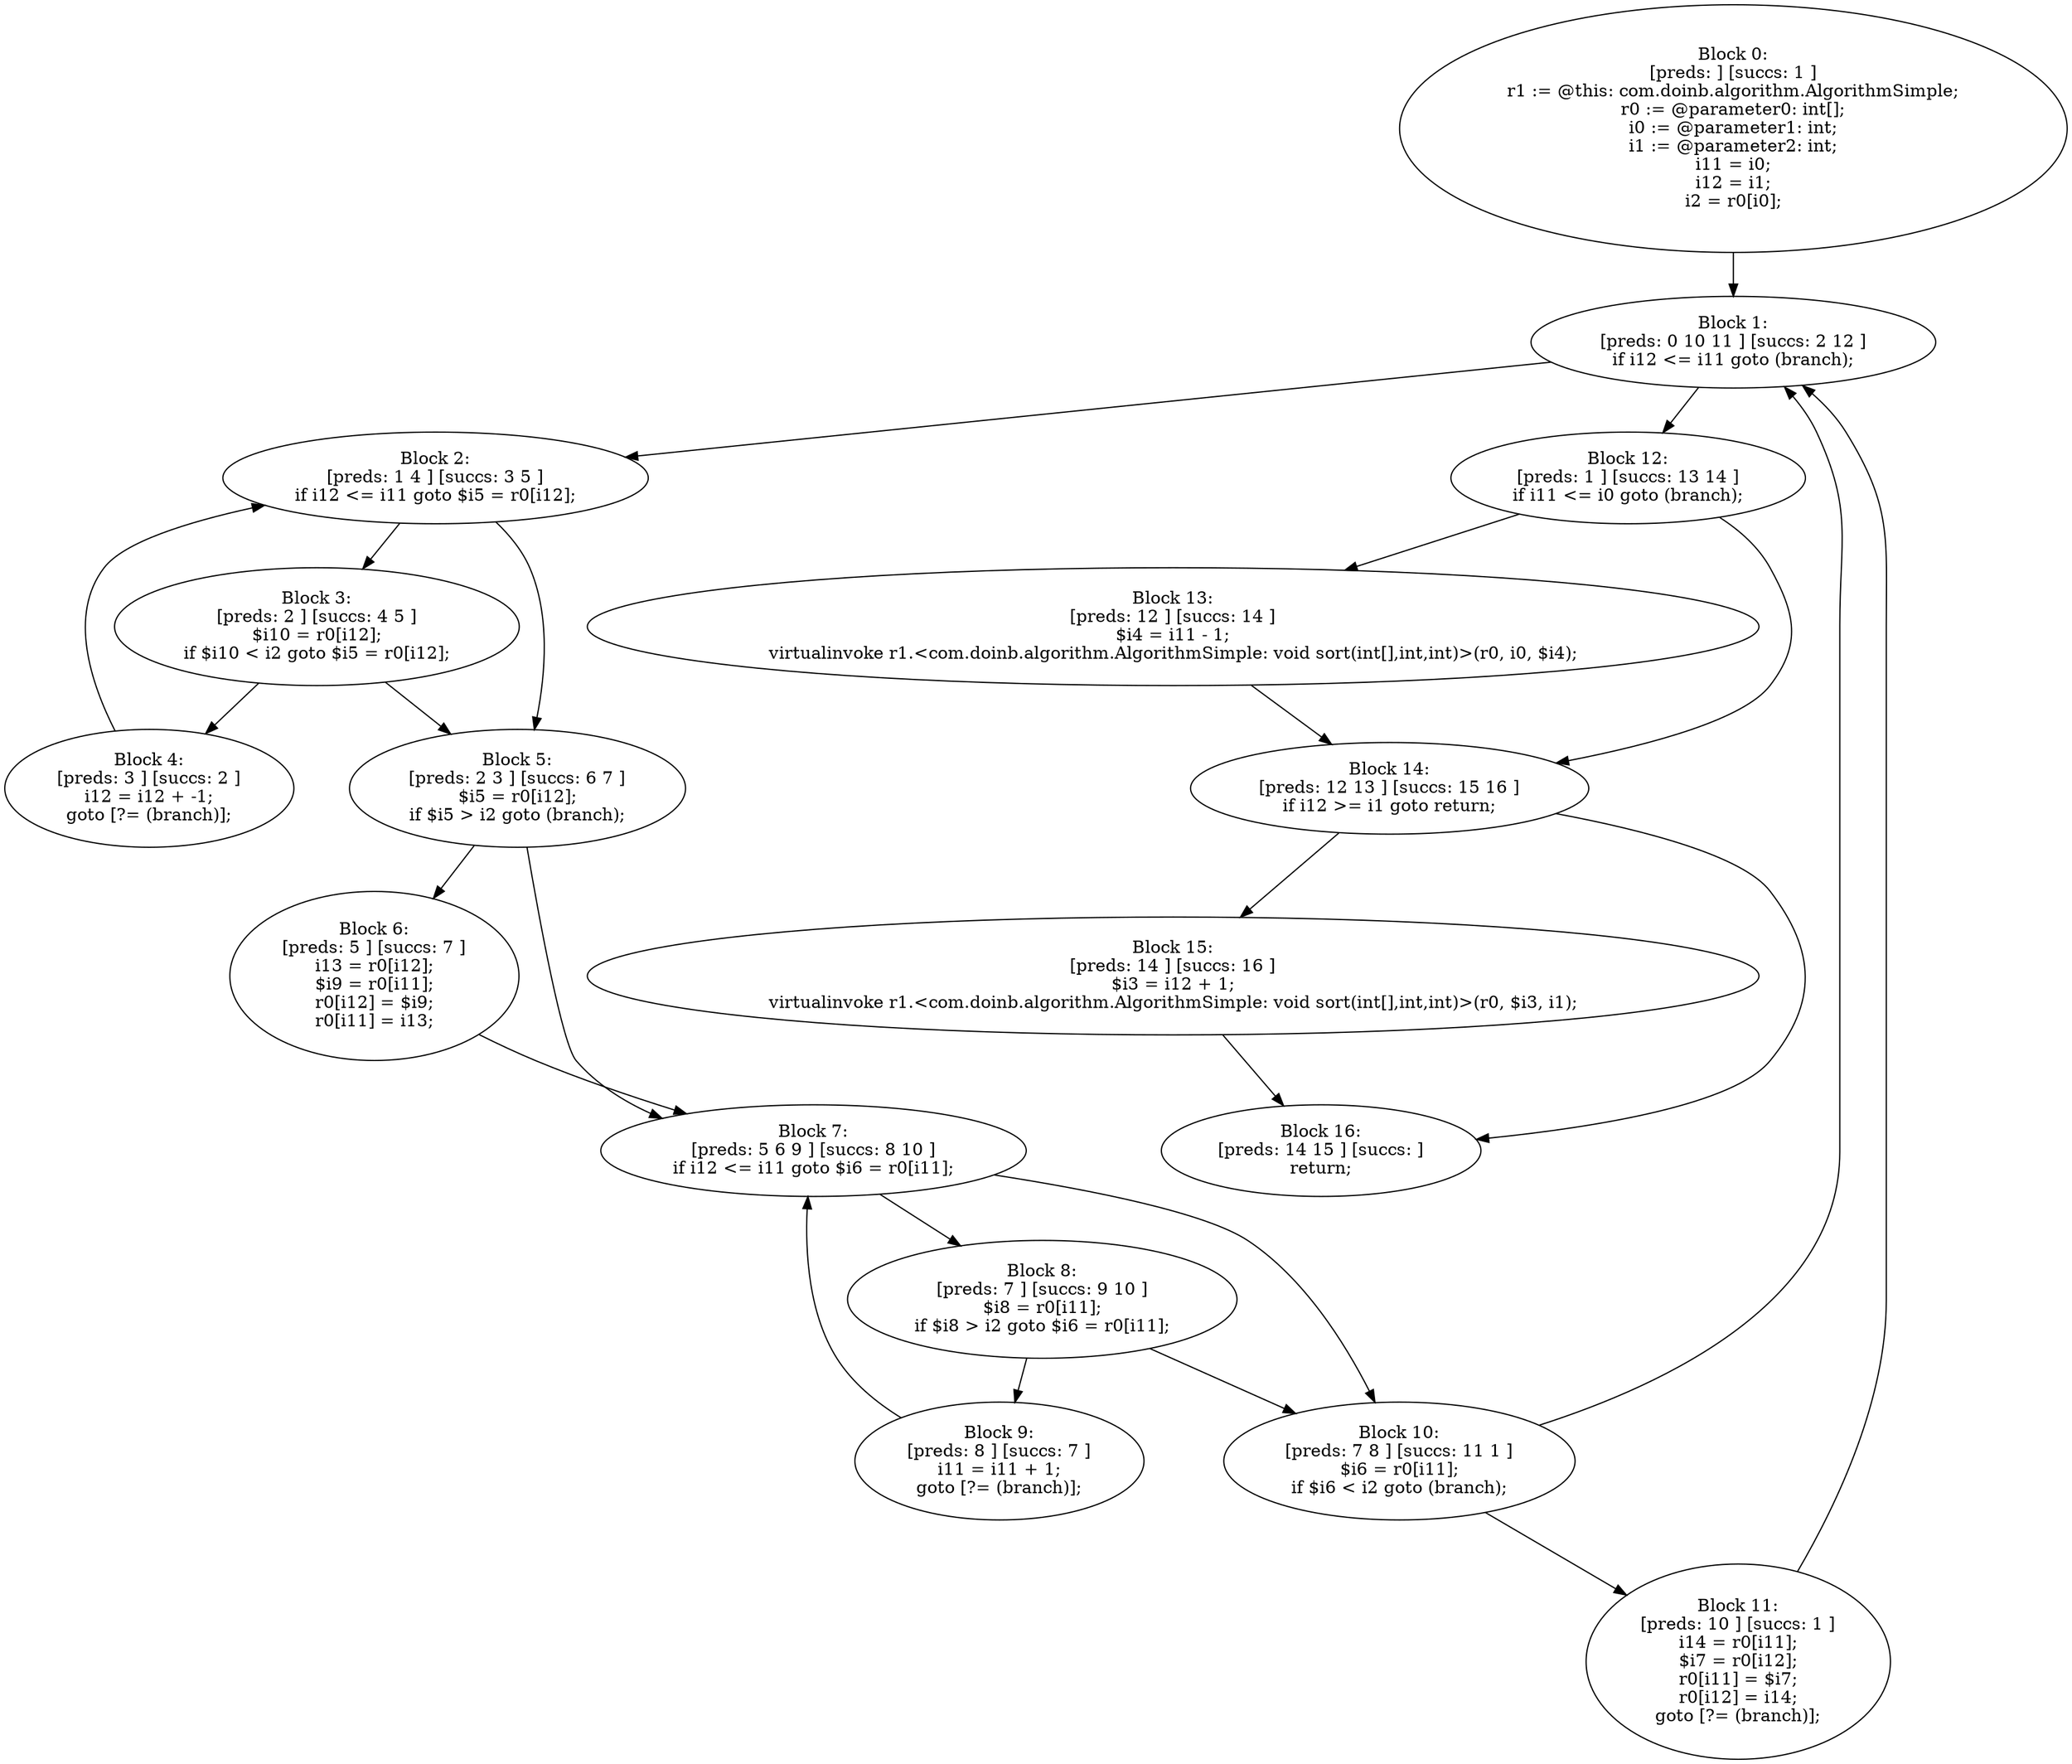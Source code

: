 digraph "unitGraph" {
    "Block 0:
[preds: ] [succs: 1 ]
r1 := @this: com.doinb.algorithm.AlgorithmSimple;
r0 := @parameter0: int[];
i0 := @parameter1: int;
i1 := @parameter2: int;
i11 = i0;
i12 = i1;
i2 = r0[i0];
"
    "Block 1:
[preds: 0 10 11 ] [succs: 2 12 ]
if i12 <= i11 goto (branch);
"
    "Block 2:
[preds: 1 4 ] [succs: 3 5 ]
if i12 <= i11 goto $i5 = r0[i12];
"
    "Block 3:
[preds: 2 ] [succs: 4 5 ]
$i10 = r0[i12];
if $i10 < i2 goto $i5 = r0[i12];
"
    "Block 4:
[preds: 3 ] [succs: 2 ]
i12 = i12 + -1;
goto [?= (branch)];
"
    "Block 5:
[preds: 2 3 ] [succs: 6 7 ]
$i5 = r0[i12];
if $i5 > i2 goto (branch);
"
    "Block 6:
[preds: 5 ] [succs: 7 ]
i13 = r0[i12];
$i9 = r0[i11];
r0[i12] = $i9;
r0[i11] = i13;
"
    "Block 7:
[preds: 5 6 9 ] [succs: 8 10 ]
if i12 <= i11 goto $i6 = r0[i11];
"
    "Block 8:
[preds: 7 ] [succs: 9 10 ]
$i8 = r0[i11];
if $i8 > i2 goto $i6 = r0[i11];
"
    "Block 9:
[preds: 8 ] [succs: 7 ]
i11 = i11 + 1;
goto [?= (branch)];
"
    "Block 10:
[preds: 7 8 ] [succs: 11 1 ]
$i6 = r0[i11];
if $i6 < i2 goto (branch);
"
    "Block 11:
[preds: 10 ] [succs: 1 ]
i14 = r0[i11];
$i7 = r0[i12];
r0[i11] = $i7;
r0[i12] = i14;
goto [?= (branch)];
"
    "Block 12:
[preds: 1 ] [succs: 13 14 ]
if i11 <= i0 goto (branch);
"
    "Block 13:
[preds: 12 ] [succs: 14 ]
$i4 = i11 - 1;
virtualinvoke r1.<com.doinb.algorithm.AlgorithmSimple: void sort(int[],int,int)>(r0, i0, $i4);
"
    "Block 14:
[preds: 12 13 ] [succs: 15 16 ]
if i12 >= i1 goto return;
"
    "Block 15:
[preds: 14 ] [succs: 16 ]
$i3 = i12 + 1;
virtualinvoke r1.<com.doinb.algorithm.AlgorithmSimple: void sort(int[],int,int)>(r0, $i3, i1);
"
    "Block 16:
[preds: 14 15 ] [succs: ]
return;
"
    "Block 0:
[preds: ] [succs: 1 ]
r1 := @this: com.doinb.algorithm.AlgorithmSimple;
r0 := @parameter0: int[];
i0 := @parameter1: int;
i1 := @parameter2: int;
i11 = i0;
i12 = i1;
i2 = r0[i0];
"->"Block 1:
[preds: 0 10 11 ] [succs: 2 12 ]
if i12 <= i11 goto (branch);
";
    "Block 1:
[preds: 0 10 11 ] [succs: 2 12 ]
if i12 <= i11 goto (branch);
"->"Block 2:
[preds: 1 4 ] [succs: 3 5 ]
if i12 <= i11 goto $i5 = r0[i12];
";
    "Block 1:
[preds: 0 10 11 ] [succs: 2 12 ]
if i12 <= i11 goto (branch);
"->"Block 12:
[preds: 1 ] [succs: 13 14 ]
if i11 <= i0 goto (branch);
";
    "Block 2:
[preds: 1 4 ] [succs: 3 5 ]
if i12 <= i11 goto $i5 = r0[i12];
"->"Block 3:
[preds: 2 ] [succs: 4 5 ]
$i10 = r0[i12];
if $i10 < i2 goto $i5 = r0[i12];
";
    "Block 2:
[preds: 1 4 ] [succs: 3 5 ]
if i12 <= i11 goto $i5 = r0[i12];
"->"Block 5:
[preds: 2 3 ] [succs: 6 7 ]
$i5 = r0[i12];
if $i5 > i2 goto (branch);
";
    "Block 3:
[preds: 2 ] [succs: 4 5 ]
$i10 = r0[i12];
if $i10 < i2 goto $i5 = r0[i12];
"->"Block 4:
[preds: 3 ] [succs: 2 ]
i12 = i12 + -1;
goto [?= (branch)];
";
    "Block 3:
[preds: 2 ] [succs: 4 5 ]
$i10 = r0[i12];
if $i10 < i2 goto $i5 = r0[i12];
"->"Block 5:
[preds: 2 3 ] [succs: 6 7 ]
$i5 = r0[i12];
if $i5 > i2 goto (branch);
";
    "Block 4:
[preds: 3 ] [succs: 2 ]
i12 = i12 + -1;
goto [?= (branch)];
"->"Block 2:
[preds: 1 4 ] [succs: 3 5 ]
if i12 <= i11 goto $i5 = r0[i12];
";
    "Block 5:
[preds: 2 3 ] [succs: 6 7 ]
$i5 = r0[i12];
if $i5 > i2 goto (branch);
"->"Block 6:
[preds: 5 ] [succs: 7 ]
i13 = r0[i12];
$i9 = r0[i11];
r0[i12] = $i9;
r0[i11] = i13;
";
    "Block 5:
[preds: 2 3 ] [succs: 6 7 ]
$i5 = r0[i12];
if $i5 > i2 goto (branch);
"->"Block 7:
[preds: 5 6 9 ] [succs: 8 10 ]
if i12 <= i11 goto $i6 = r0[i11];
";
    "Block 6:
[preds: 5 ] [succs: 7 ]
i13 = r0[i12];
$i9 = r0[i11];
r0[i12] = $i9;
r0[i11] = i13;
"->"Block 7:
[preds: 5 6 9 ] [succs: 8 10 ]
if i12 <= i11 goto $i6 = r0[i11];
";
    "Block 7:
[preds: 5 6 9 ] [succs: 8 10 ]
if i12 <= i11 goto $i6 = r0[i11];
"->"Block 8:
[preds: 7 ] [succs: 9 10 ]
$i8 = r0[i11];
if $i8 > i2 goto $i6 = r0[i11];
";
    "Block 7:
[preds: 5 6 9 ] [succs: 8 10 ]
if i12 <= i11 goto $i6 = r0[i11];
"->"Block 10:
[preds: 7 8 ] [succs: 11 1 ]
$i6 = r0[i11];
if $i6 < i2 goto (branch);
";
    "Block 8:
[preds: 7 ] [succs: 9 10 ]
$i8 = r0[i11];
if $i8 > i2 goto $i6 = r0[i11];
"->"Block 9:
[preds: 8 ] [succs: 7 ]
i11 = i11 + 1;
goto [?= (branch)];
";
    "Block 8:
[preds: 7 ] [succs: 9 10 ]
$i8 = r0[i11];
if $i8 > i2 goto $i6 = r0[i11];
"->"Block 10:
[preds: 7 8 ] [succs: 11 1 ]
$i6 = r0[i11];
if $i6 < i2 goto (branch);
";
    "Block 9:
[preds: 8 ] [succs: 7 ]
i11 = i11 + 1;
goto [?= (branch)];
"->"Block 7:
[preds: 5 6 9 ] [succs: 8 10 ]
if i12 <= i11 goto $i6 = r0[i11];
";
    "Block 10:
[preds: 7 8 ] [succs: 11 1 ]
$i6 = r0[i11];
if $i6 < i2 goto (branch);
"->"Block 11:
[preds: 10 ] [succs: 1 ]
i14 = r0[i11];
$i7 = r0[i12];
r0[i11] = $i7;
r0[i12] = i14;
goto [?= (branch)];
";
    "Block 10:
[preds: 7 8 ] [succs: 11 1 ]
$i6 = r0[i11];
if $i6 < i2 goto (branch);
"->"Block 1:
[preds: 0 10 11 ] [succs: 2 12 ]
if i12 <= i11 goto (branch);
";
    "Block 11:
[preds: 10 ] [succs: 1 ]
i14 = r0[i11];
$i7 = r0[i12];
r0[i11] = $i7;
r0[i12] = i14;
goto [?= (branch)];
"->"Block 1:
[preds: 0 10 11 ] [succs: 2 12 ]
if i12 <= i11 goto (branch);
";
    "Block 12:
[preds: 1 ] [succs: 13 14 ]
if i11 <= i0 goto (branch);
"->"Block 13:
[preds: 12 ] [succs: 14 ]
$i4 = i11 - 1;
virtualinvoke r1.<com.doinb.algorithm.AlgorithmSimple: void sort(int[],int,int)>(r0, i0, $i4);
";
    "Block 12:
[preds: 1 ] [succs: 13 14 ]
if i11 <= i0 goto (branch);
"->"Block 14:
[preds: 12 13 ] [succs: 15 16 ]
if i12 >= i1 goto return;
";
    "Block 13:
[preds: 12 ] [succs: 14 ]
$i4 = i11 - 1;
virtualinvoke r1.<com.doinb.algorithm.AlgorithmSimple: void sort(int[],int,int)>(r0, i0, $i4);
"->"Block 14:
[preds: 12 13 ] [succs: 15 16 ]
if i12 >= i1 goto return;
";
    "Block 14:
[preds: 12 13 ] [succs: 15 16 ]
if i12 >= i1 goto return;
"->"Block 15:
[preds: 14 ] [succs: 16 ]
$i3 = i12 + 1;
virtualinvoke r1.<com.doinb.algorithm.AlgorithmSimple: void sort(int[],int,int)>(r0, $i3, i1);
";
    "Block 14:
[preds: 12 13 ] [succs: 15 16 ]
if i12 >= i1 goto return;
"->"Block 16:
[preds: 14 15 ] [succs: ]
return;
";
    "Block 15:
[preds: 14 ] [succs: 16 ]
$i3 = i12 + 1;
virtualinvoke r1.<com.doinb.algorithm.AlgorithmSimple: void sort(int[],int,int)>(r0, $i3, i1);
"->"Block 16:
[preds: 14 15 ] [succs: ]
return;
";
}
